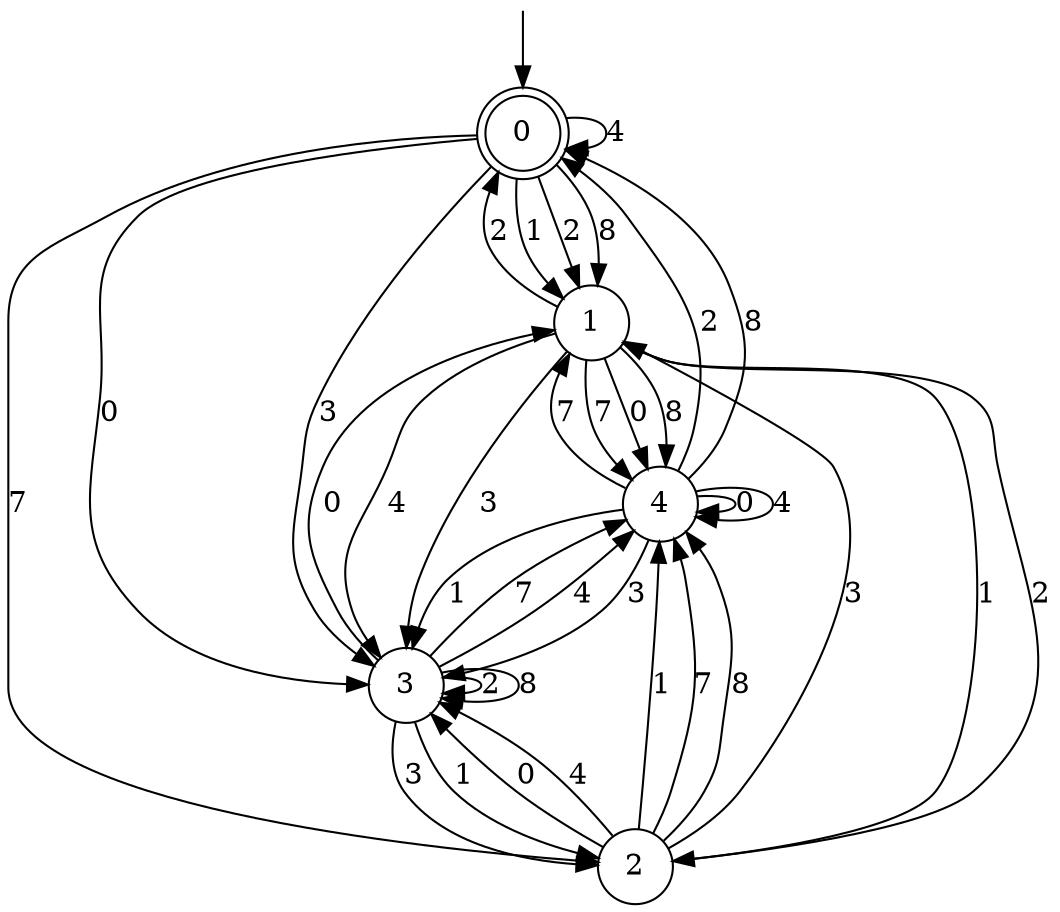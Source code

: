 digraph g {

	s0 [shape="doublecircle" label="0"];
	s1 [shape="circle" label="1"];
	s2 [shape="circle" label="2"];
	s3 [shape="circle" label="3"];
	s4 [shape="circle" label="4"];
	s0 -> s1 [label="1"];
	s0 -> s1 [label="2"];
	s0 -> s2 [label="7"];
	s0 -> s3 [label="0"];
	s0 -> s0 [label="4"];
	s0 -> s1 [label="8"];
	s0 -> s3 [label="3"];
	s1 -> s2 [label="1"];
	s1 -> s0 [label="2"];
	s1 -> s4 [label="7"];
	s1 -> s4 [label="0"];
	s1 -> s3 [label="4"];
	s1 -> s4 [label="8"];
	s1 -> s3 [label="3"];
	s2 -> s4 [label="1"];
	s2 -> s1 [label="2"];
	s2 -> s4 [label="7"];
	s2 -> s3 [label="0"];
	s2 -> s3 [label="4"];
	s2 -> s4 [label="8"];
	s2 -> s1 [label="3"];
	s3 -> s2 [label="1"];
	s3 -> s3 [label="2"];
	s3 -> s4 [label="7"];
	s3 -> s1 [label="0"];
	s3 -> s4 [label="4"];
	s3 -> s3 [label="8"];
	s3 -> s2 [label="3"];
	s4 -> s3 [label="1"];
	s4 -> s0 [label="2"];
	s4 -> s1 [label="7"];
	s4 -> s4 [label="0"];
	s4 -> s4 [label="4"];
	s4 -> s0 [label="8"];
	s4 -> s3 [label="3"];

__start0 [label="" shape="none" width="0" height="0"];
__start0 -> s0;

}
